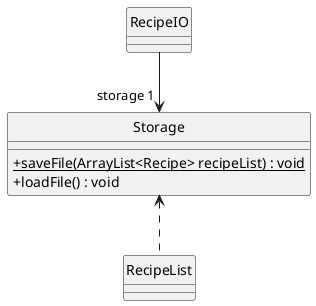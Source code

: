 @startuml
'https://plantuml.com/class-diagram

hide circle

skinparam classAttributeIconSize 0
class Storage {

    +{static}saveFile(ArrayList<Recipe> recipeList) : void
    +loadFile() : void
}

class RecipeIO {
}

class RecipeList {
}

RecipeIO -down-> "storage 1" Storage
RecipeList .up.> Storage

@enduml